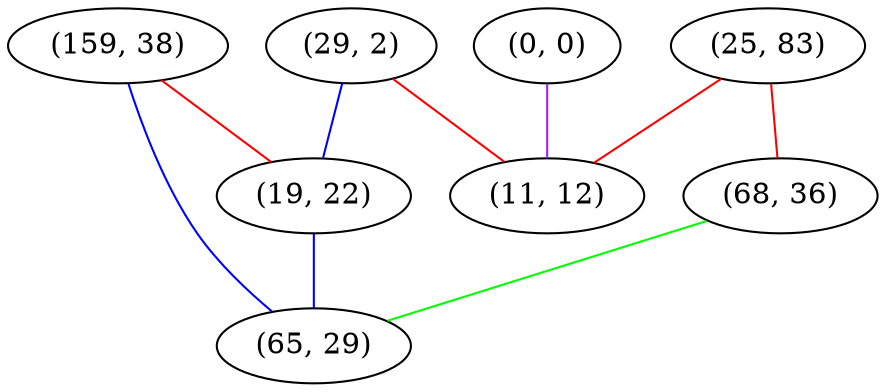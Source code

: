 graph "" {
"(159, 38)";
"(25, 83)";
"(68, 36)";
"(0, 0)";
"(29, 2)";
"(19, 22)";
"(65, 29)";
"(11, 12)";
"(159, 38)" -- "(65, 29)"  [color=blue, key=0, weight=3];
"(159, 38)" -- "(19, 22)"  [color=red, key=0, weight=1];
"(25, 83)" -- "(68, 36)"  [color=red, key=0, weight=1];
"(25, 83)" -- "(11, 12)"  [color=red, key=0, weight=1];
"(68, 36)" -- "(65, 29)"  [color=green, key=0, weight=2];
"(0, 0)" -- "(11, 12)"  [color=purple, key=0, weight=4];
"(29, 2)" -- "(11, 12)"  [color=red, key=0, weight=1];
"(29, 2)" -- "(19, 22)"  [color=blue, key=0, weight=3];
"(19, 22)" -- "(65, 29)"  [color=blue, key=0, weight=3];
}
